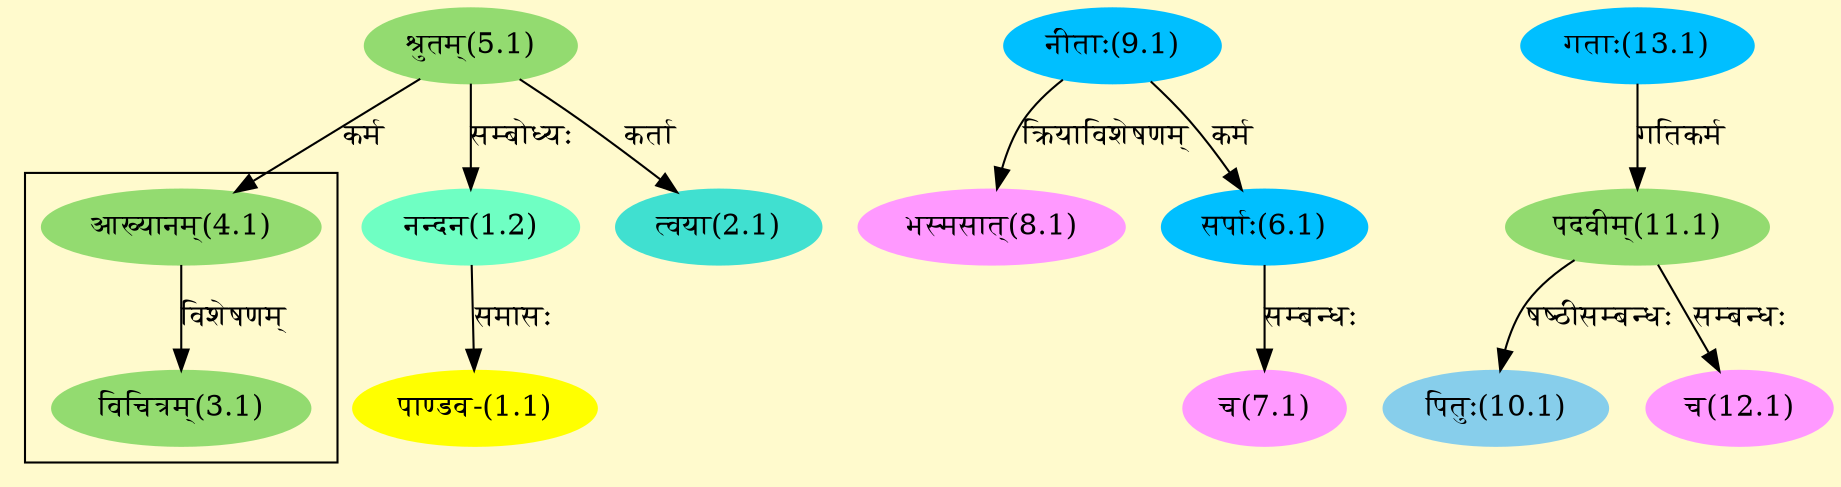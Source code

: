 digraph G{
rankdir=BT;
 compound=true;
 bgcolor="lemonchiffon1";

subgraph cluster_1{
Node3_1 [style=filled, color="#93DB70" label = "विचित्रम्(3.1)"]
Node4_1 [style=filled, color="#93DB70" label = "आख्यानम्(4.1)"]

}
Node1_1 [style=filled, color="#FFFF00" label = "पाण्डव-(1.1)"]
Node1_2 [style=filled, color="#6FFFC3" label = "नन्दन(1.2)"]
Node5_1 [style=filled, color="#93DB70" label = "श्रुतम्(5.1)"]
Node2_1 [style=filled, color="#40E0D0" label = "त्वया(2.1)"]
Node4_1 [style=filled, color="#93DB70" label = "आख्यानम्(4.1)"]
Node [style=filled, color="" label = "()"]
Node6_1 [style=filled, color="#00BFFF" label = "सर्पाः(6.1)"]
Node9_1 [style=filled, color="#00BFFF" label = "नीताः(9.1)"]
Node7_1 [style=filled, color="#FF99FF" label = "च(7.1)"]
Node8_1 [style=filled, color="#FF99FF" label = "भस्मसात्(8.1)"]
Node10_1 [style=filled, color="#87CEEB" label = "पितुः(10.1)"]
Node11_1 [style=filled, color="#93DB70" label = "पदवीम्(11.1)"]
Node13_1 [style=filled, color="#00BFFF" label = "गताः(13.1)"]
Node12_1 [style=filled, color="#FF99FF" label = "च(12.1)"]
/* Start of Relations section */

Node1_1 -> Node1_2 [  label="समासः"  dir="back" ]
Node1_2 -> Node5_1 [  label="सम्बोध्यः"  dir="back" ]
Node2_1 -> Node5_1 [  label="कर्ता"  dir="back" ]
Node3_1 -> Node4_1 [  label="विशेषणम्"  dir="back" ]
Node4_1 -> Node5_1 [  label="कर्म"  dir="back" ]
Node6_1 -> Node9_1 [  label="कर्म"  dir="back" ]
Node7_1 -> Node6_1 [  label="सम्बन्धः"  dir="back" ]
Node8_1 -> Node9_1 [  label="क्रियाविशेषणम्"  dir="back" ]
Node10_1 -> Node11_1 [  label="षष्ठीसम्बन्धः"  dir="back" ]
Node11_1 -> Node13_1 [  label="गतिकर्म"  dir="back" ]
Node12_1 -> Node11_1 [  label="सम्बन्धः"  dir="back" ]
}
